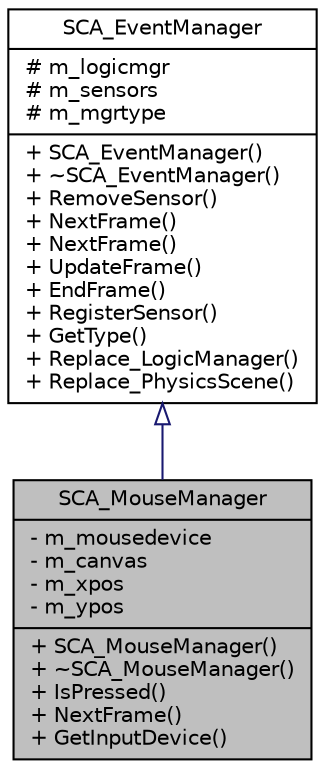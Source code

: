 digraph G
{
  edge [fontname="Helvetica",fontsize="10",labelfontname="Helvetica",labelfontsize="10"];
  node [fontname="Helvetica",fontsize="10",shape=record];
  Node1 [label="{SCA_MouseManager\n|- m_mousedevice\l- m_canvas\l- m_xpos\l- m_ypos\l|+ SCA_MouseManager()\l+ ~SCA_MouseManager()\l+ IsPressed()\l+ NextFrame()\l+ GetInputDevice()\l}",height=0.2,width=0.4,color="black", fillcolor="grey75", style="filled" fontcolor="black"];
  Node2 -> Node1 [dir=back,color="midnightblue",fontsize="10",style="solid",arrowtail="empty",fontname="Helvetica"];
  Node2 [label="{SCA_EventManager\n|# m_logicmgr\l# m_sensors\l# m_mgrtype\l|+ SCA_EventManager()\l+ ~SCA_EventManager()\l+ RemoveSensor()\l+ NextFrame()\l+ NextFrame()\l+ UpdateFrame()\l+ EndFrame()\l+ RegisterSensor()\l+ GetType()\l+ Replace_LogicManager()\l+ Replace_PhysicsScene()\l}",height=0.2,width=0.4,color="black", fillcolor="white", style="filled",URL="$db/d2d/classSCA__EventManager.html"];
}

